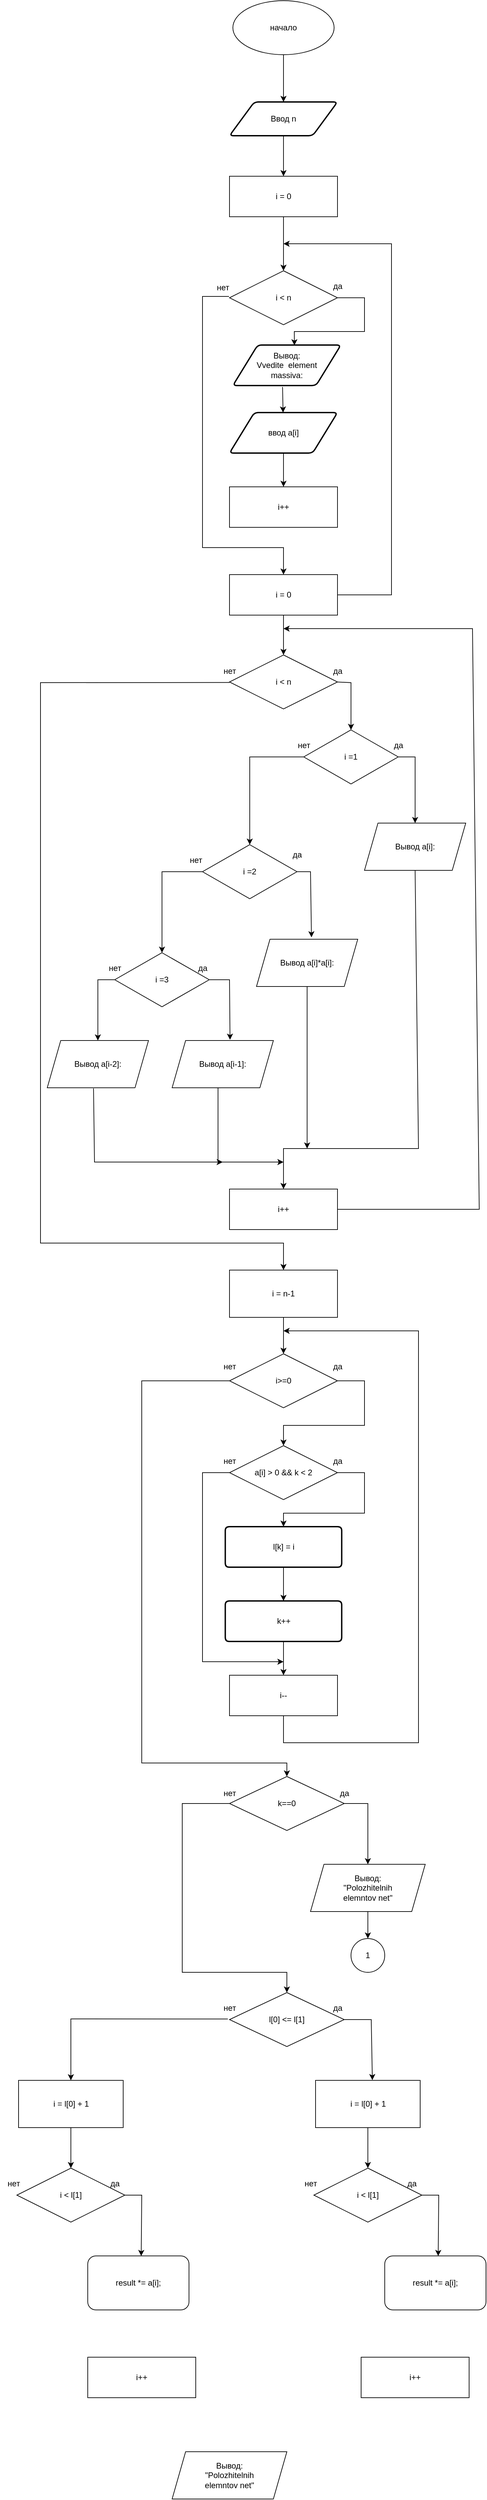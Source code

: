 <mxfile version="22.1.0" type="device">
  <diagram id="C5RBs43oDa-KdzZeNtuy" name="Page-1">
    <mxGraphModel dx="1768" dy="987" grid="1" gridSize="10" guides="1" tooltips="1" connect="1" arrows="1" fold="1" page="1" pageScale="1" pageWidth="827" pageHeight="1169" math="0" shadow="0">
      <root>
        <mxCell id="WIyWlLk6GJQsqaUBKTNV-0" />
        <mxCell id="WIyWlLk6GJQsqaUBKTNV-1" parent="WIyWlLk6GJQsqaUBKTNV-0" />
        <mxCell id="pxlLCnAI9FmewG_nOhKw-0" value="начало" style="ellipse;whiteSpace=wrap;html=1;" parent="WIyWlLk6GJQsqaUBKTNV-1" vertex="1">
          <mxGeometry x="285" y="200" width="150" height="80" as="geometry" />
        </mxCell>
        <mxCell id="pxlLCnAI9FmewG_nOhKw-11" value="i &amp;lt; n" style="rhombus;whiteSpace=wrap;html=1;" parent="WIyWlLk6GJQsqaUBKTNV-1" vertex="1">
          <mxGeometry x="280" y="600" width="160" height="80" as="geometry" />
        </mxCell>
        <mxCell id="pxlLCnAI9FmewG_nOhKw-12" value="Вывод:&lt;br&gt;Vvedite&amp;nbsp; element &lt;br&gt;massiva:" style="shape=parallelogram;html=1;strokeWidth=2;perimeter=parallelogramPerimeter;whiteSpace=wrap;rounded=1;arcSize=12;size=0.23;" parent="WIyWlLk6GJQsqaUBKTNV-1" vertex="1">
          <mxGeometry x="285" y="710" width="160" height="60" as="geometry" />
        </mxCell>
        <mxCell id="pxlLCnAI9FmewG_nOhKw-13" value="ввод a[i]" style="shape=parallelogram;html=1;strokeWidth=2;perimeter=parallelogramPerimeter;whiteSpace=wrap;rounded=1;arcSize=12;size=0.23;" parent="WIyWlLk6GJQsqaUBKTNV-1" vertex="1">
          <mxGeometry x="280" y="810" width="160" height="60" as="geometry" />
        </mxCell>
        <mxCell id="pxlLCnAI9FmewG_nOhKw-14" value="i++" style="rounded=0;whiteSpace=wrap;html=1;" parent="WIyWlLk6GJQsqaUBKTNV-1" vertex="1">
          <mxGeometry x="280" y="920" width="160" height="60" as="geometry" />
        </mxCell>
        <mxCell id="pxlLCnAI9FmewG_nOhKw-15" value="" style="endArrow=classic;html=1;rounded=0;exitX=1;exitY=0.5;exitDx=0;exitDy=0;entryX=0.57;entryY=0.008;entryDx=0;entryDy=0;entryPerimeter=0;" parent="WIyWlLk6GJQsqaUBKTNV-1" source="pxlLCnAI9FmewG_nOhKw-11" target="pxlLCnAI9FmewG_nOhKw-12" edge="1">
          <mxGeometry width="50" height="50" relative="1" as="geometry">
            <mxPoint x="380" y="720" as="sourcePoint" />
            <mxPoint x="430" y="670" as="targetPoint" />
            <Array as="points">
              <mxPoint x="480" y="640" />
              <mxPoint x="480" y="690" />
              <mxPoint x="376" y="690" />
            </Array>
          </mxGeometry>
        </mxCell>
        <mxCell id="pxlLCnAI9FmewG_nOhKw-16" value="нет" style="text;html=1;align=center;verticalAlign=middle;resizable=0;points=[];autosize=1;strokeColor=none;fillColor=none;" parent="WIyWlLk6GJQsqaUBKTNV-1" vertex="1">
          <mxGeometry x="250" y="610" width="40" height="30" as="geometry" />
        </mxCell>
        <mxCell id="pxlLCnAI9FmewG_nOhKw-17" value="да" style="text;html=1;align=center;verticalAlign=middle;resizable=0;points=[];autosize=1;strokeColor=none;fillColor=none;" parent="WIyWlLk6GJQsqaUBKTNV-1" vertex="1">
          <mxGeometry x="420" y="608" width="40" height="30" as="geometry" />
        </mxCell>
        <mxCell id="pxlLCnAI9FmewG_nOhKw-18" value="" style="endArrow=classic;html=1;rounded=0;exitX=0.46;exitY=1.036;exitDx=0;exitDy=0;exitPerimeter=0;" parent="WIyWlLk6GJQsqaUBKTNV-1" source="pxlLCnAI9FmewG_nOhKw-12" target="pxlLCnAI9FmewG_nOhKw-13" edge="1">
          <mxGeometry width="50" height="50" relative="1" as="geometry">
            <mxPoint x="380" y="800" as="sourcePoint" />
            <mxPoint x="430" y="750" as="targetPoint" />
          </mxGeometry>
        </mxCell>
        <mxCell id="pxlLCnAI9FmewG_nOhKw-19" value="" style="endArrow=classic;html=1;rounded=0;exitX=0.5;exitY=1;exitDx=0;exitDy=0;" parent="WIyWlLk6GJQsqaUBKTNV-1" source="pxlLCnAI9FmewG_nOhKw-13" target="pxlLCnAI9FmewG_nOhKw-14" edge="1">
          <mxGeometry width="50" height="50" relative="1" as="geometry">
            <mxPoint x="380" y="800" as="sourcePoint" />
            <mxPoint x="430" y="750" as="targetPoint" />
          </mxGeometry>
        </mxCell>
        <mxCell id="pxlLCnAI9FmewG_nOhKw-22" value="Ввод n" style="shape=parallelogram;html=1;strokeWidth=2;perimeter=parallelogramPerimeter;whiteSpace=wrap;rounded=1;arcSize=12;size=0.23;" parent="WIyWlLk6GJQsqaUBKTNV-1" vertex="1">
          <mxGeometry x="280" y="350" width="160" height="50" as="geometry" />
        </mxCell>
        <mxCell id="pxlLCnAI9FmewG_nOhKw-23" value="" style="endArrow=classic;html=1;rounded=0;exitX=0.5;exitY=1;exitDx=0;exitDy=0;entryX=0.5;entryY=0;entryDx=0;entryDy=0;" parent="WIyWlLk6GJQsqaUBKTNV-1" source="pxlLCnAI9FmewG_nOhKw-0" target="pxlLCnAI9FmewG_nOhKw-22" edge="1">
          <mxGeometry width="50" height="50" relative="1" as="geometry">
            <mxPoint x="340" y="280" as="sourcePoint" />
            <mxPoint x="355" y="350" as="targetPoint" />
          </mxGeometry>
        </mxCell>
        <mxCell id="pxlLCnAI9FmewG_nOhKw-24" value="i = 0" style="rounded=0;whiteSpace=wrap;html=1;" parent="WIyWlLk6GJQsqaUBKTNV-1" vertex="1">
          <mxGeometry x="280" y="460" width="160" height="60" as="geometry" />
        </mxCell>
        <mxCell id="pxlLCnAI9FmewG_nOhKw-25" value="" style="endArrow=classic;html=1;rounded=0;exitX=0.5;exitY=1;exitDx=0;exitDy=0;entryX=0.5;entryY=0;entryDx=0;entryDy=0;" parent="WIyWlLk6GJQsqaUBKTNV-1" source="pxlLCnAI9FmewG_nOhKw-24" target="pxlLCnAI9FmewG_nOhKw-11" edge="1">
          <mxGeometry width="50" height="50" relative="1" as="geometry">
            <mxPoint x="340" y="680" as="sourcePoint" />
            <mxPoint x="390" y="630" as="targetPoint" />
          </mxGeometry>
        </mxCell>
        <mxCell id="pxlLCnAI9FmewG_nOhKw-27" value="" style="endArrow=classic;html=1;rounded=0;exitX=0.5;exitY=1;exitDx=0;exitDy=0;entryX=0.5;entryY=0;entryDx=0;entryDy=0;" parent="WIyWlLk6GJQsqaUBKTNV-1" source="pxlLCnAI9FmewG_nOhKw-22" target="pxlLCnAI9FmewG_nOhKw-24" edge="1">
          <mxGeometry width="50" height="50" relative="1" as="geometry">
            <mxPoint x="400" y="660" as="sourcePoint" />
            <mxPoint x="450" y="610" as="targetPoint" />
          </mxGeometry>
        </mxCell>
        <mxCell id="pxlLCnAI9FmewG_nOhKw-29" value="i = 0" style="rounded=0;whiteSpace=wrap;html=1;" parent="WIyWlLk6GJQsqaUBKTNV-1" vertex="1">
          <mxGeometry x="280" y="1050" width="160" height="60" as="geometry" />
        </mxCell>
        <mxCell id="pxlLCnAI9FmewG_nOhKw-30" value="" style="endArrow=classic;html=1;rounded=0;exitX=0.732;exitY=0.933;exitDx=0;exitDy=0;exitPerimeter=0;entryX=0.5;entryY=0;entryDx=0;entryDy=0;" parent="WIyWlLk6GJQsqaUBKTNV-1" source="pxlLCnAI9FmewG_nOhKw-16" target="pxlLCnAI9FmewG_nOhKw-29" edge="1">
          <mxGeometry width="50" height="50" relative="1" as="geometry">
            <mxPoint x="370" y="880" as="sourcePoint" />
            <mxPoint x="420" y="830" as="targetPoint" />
            <Array as="points">
              <mxPoint x="240" y="638" />
              <mxPoint x="240" y="1010" />
              <mxPoint x="360" y="1010" />
            </Array>
          </mxGeometry>
        </mxCell>
        <mxCell id="pxlLCnAI9FmewG_nOhKw-31" value="i &amp;lt; n" style="rhombus;whiteSpace=wrap;html=1;" parent="WIyWlLk6GJQsqaUBKTNV-1" vertex="1">
          <mxGeometry x="280" y="1169" width="160" height="80" as="geometry" />
        </mxCell>
        <mxCell id="pxlLCnAI9FmewG_nOhKw-32" value="" style="endArrow=classic;html=1;rounded=0;exitX=0.5;exitY=1;exitDx=0;exitDy=0;" parent="WIyWlLk6GJQsqaUBKTNV-1" source="pxlLCnAI9FmewG_nOhKw-29" target="pxlLCnAI9FmewG_nOhKw-31" edge="1">
          <mxGeometry width="50" height="50" relative="1" as="geometry">
            <mxPoint x="370" y="960" as="sourcePoint" />
            <mxPoint x="420" y="910" as="targetPoint" />
          </mxGeometry>
        </mxCell>
        <mxCell id="pxlLCnAI9FmewG_nOhKw-33" value="да" style="text;html=1;align=center;verticalAlign=middle;resizable=0;points=[];autosize=1;strokeColor=none;fillColor=none;" parent="WIyWlLk6GJQsqaUBKTNV-1" vertex="1">
          <mxGeometry x="420" y="1178" width="40" height="30" as="geometry" />
        </mxCell>
        <mxCell id="pxlLCnAI9FmewG_nOhKw-34" value="нет" style="text;html=1;align=center;verticalAlign=middle;resizable=0;points=[];autosize=1;strokeColor=none;fillColor=none;" parent="WIyWlLk6GJQsqaUBKTNV-1" vertex="1">
          <mxGeometry x="260" y="1178" width="40" height="30" as="geometry" />
        </mxCell>
        <mxCell id="pxlLCnAI9FmewG_nOhKw-39" value="i++" style="rounded=0;whiteSpace=wrap;html=1;" parent="WIyWlLk6GJQsqaUBKTNV-1" vertex="1">
          <mxGeometry x="280" y="1960" width="160" height="60" as="geometry" />
        </mxCell>
        <mxCell id="pxlLCnAI9FmewG_nOhKw-41" value="i = n-1" style="rounded=0;whiteSpace=wrap;html=1;" parent="WIyWlLk6GJQsqaUBKTNV-1" vertex="1">
          <mxGeometry x="280" y="2080" width="160" height="70" as="geometry" />
        </mxCell>
        <mxCell id="pxlLCnAI9FmewG_nOhKw-42" value="" style="endArrow=classic;html=1;rounded=0;exitX=0.5;exitY=1.058;exitDx=0;exitDy=0;exitPerimeter=0;entryX=0.5;entryY=0;entryDx=0;entryDy=0;" parent="WIyWlLk6GJQsqaUBKTNV-1" source="pxlLCnAI9FmewG_nOhKw-34" target="pxlLCnAI9FmewG_nOhKw-41" edge="1">
          <mxGeometry width="50" height="50" relative="1" as="geometry">
            <mxPoint x="460" y="1460" as="sourcePoint" />
            <mxPoint x="510" y="1410" as="targetPoint" />
            <Array as="points">
              <mxPoint y="1210" />
              <mxPoint y="2040" />
              <mxPoint x="360" y="2040" />
            </Array>
          </mxGeometry>
        </mxCell>
        <mxCell id="pxlLCnAI9FmewG_nOhKw-43" value="i&amp;gt;=0" style="rhombus;whiteSpace=wrap;html=1;" parent="WIyWlLk6GJQsqaUBKTNV-1" vertex="1">
          <mxGeometry x="280" y="2204" width="160" height="80" as="geometry" />
        </mxCell>
        <mxCell id="pxlLCnAI9FmewG_nOhKw-44" value="да" style="text;html=1;align=center;verticalAlign=middle;resizable=0;points=[];autosize=1;strokeColor=none;fillColor=none;" parent="WIyWlLk6GJQsqaUBKTNV-1" vertex="1">
          <mxGeometry x="420" y="2208" width="40" height="30" as="geometry" />
        </mxCell>
        <mxCell id="pxlLCnAI9FmewG_nOhKw-45" value="нет&lt;br&gt;" style="text;html=1;align=center;verticalAlign=middle;resizable=0;points=[];autosize=1;strokeColor=none;fillColor=none;" parent="WIyWlLk6GJQsqaUBKTNV-1" vertex="1">
          <mxGeometry x="260" y="2208" width="40" height="30" as="geometry" />
        </mxCell>
        <mxCell id="pxlLCnAI9FmewG_nOhKw-46" value="" style="endArrow=classic;html=1;rounded=0;exitX=0.5;exitY=1;exitDx=0;exitDy=0;entryX=0.5;entryY=0;entryDx=0;entryDy=0;" parent="WIyWlLk6GJQsqaUBKTNV-1" source="pxlLCnAI9FmewG_nOhKw-41" target="pxlLCnAI9FmewG_nOhKw-43" edge="1">
          <mxGeometry width="50" height="50" relative="1" as="geometry">
            <mxPoint x="460" y="2080" as="sourcePoint" />
            <mxPoint x="510" y="2030" as="targetPoint" />
          </mxGeometry>
        </mxCell>
        <mxCell id="pxlLCnAI9FmewG_nOhKw-47" value="a[i] &amp;gt; 0 &amp;amp;&amp;amp; k &amp;lt; 2" style="rhombus;whiteSpace=wrap;html=1;" parent="WIyWlLk6GJQsqaUBKTNV-1" vertex="1">
          <mxGeometry x="280" y="2340" width="160" height="80" as="geometry" />
        </mxCell>
        <mxCell id="pxlLCnAI9FmewG_nOhKw-48" value="" style="endArrow=classic;html=1;rounded=0;exitX=1;exitY=0.5;exitDx=0;exitDy=0;entryX=0.5;entryY=0;entryDx=0;entryDy=0;" parent="WIyWlLk6GJQsqaUBKTNV-1" source="pxlLCnAI9FmewG_nOhKw-43" target="pxlLCnAI9FmewG_nOhKw-47" edge="1">
          <mxGeometry width="50" height="50" relative="1" as="geometry">
            <mxPoint x="460" y="2200" as="sourcePoint" />
            <mxPoint x="510" y="2150" as="targetPoint" />
            <Array as="points">
              <mxPoint x="480" y="2244" />
              <mxPoint x="480" y="2310" />
              <mxPoint x="360" y="2310" />
            </Array>
          </mxGeometry>
        </mxCell>
        <mxCell id="pxlLCnAI9FmewG_nOhKw-49" value="да" style="text;html=1;align=center;verticalAlign=middle;resizable=0;points=[];autosize=1;strokeColor=none;fillColor=none;" parent="WIyWlLk6GJQsqaUBKTNV-1" vertex="1">
          <mxGeometry x="420" y="2348" width="40" height="30" as="geometry" />
        </mxCell>
        <mxCell id="pxlLCnAI9FmewG_nOhKw-50" value="нет" style="text;html=1;align=center;verticalAlign=middle;resizable=0;points=[];autosize=1;strokeColor=none;fillColor=none;" parent="WIyWlLk6GJQsqaUBKTNV-1" vertex="1">
          <mxGeometry x="260" y="2348" width="40" height="30" as="geometry" />
        </mxCell>
        <mxCell id="pxlLCnAI9FmewG_nOhKw-51" value="l[k] = i" style="shape=parallelogram;html=1;strokeWidth=2;perimeter=parallelogramPerimeter;whiteSpace=wrap;rounded=1;arcSize=12;size=0;" parent="WIyWlLk6GJQsqaUBKTNV-1" vertex="1">
          <mxGeometry x="273.75" y="2460" width="172.5" height="60" as="geometry" />
        </mxCell>
        <mxCell id="pxlLCnAI9FmewG_nOhKw-52" value="k++" style="shape=parallelogram;html=1;strokeWidth=2;perimeter=parallelogramPerimeter;whiteSpace=wrap;rounded=1;arcSize=12;size=0;" parent="WIyWlLk6GJQsqaUBKTNV-1" vertex="1">
          <mxGeometry x="273.75" y="2570" width="172.5" height="60" as="geometry" />
        </mxCell>
        <mxCell id="pxlLCnAI9FmewG_nOhKw-53" value="i--" style="rounded=0;whiteSpace=wrap;html=1;" parent="WIyWlLk6GJQsqaUBKTNV-1" vertex="1">
          <mxGeometry x="280" y="2680" width="160" height="60" as="geometry" />
        </mxCell>
        <mxCell id="pxlLCnAI9FmewG_nOhKw-54" value="" style="endArrow=classic;html=1;rounded=0;exitX=1;exitY=0.5;exitDx=0;exitDy=0;entryX=0.5;entryY=0;entryDx=0;entryDy=0;" parent="WIyWlLk6GJQsqaUBKTNV-1" source="pxlLCnAI9FmewG_nOhKw-47" target="pxlLCnAI9FmewG_nOhKw-51" edge="1">
          <mxGeometry width="50" height="50" relative="1" as="geometry">
            <mxPoint x="370" y="2640" as="sourcePoint" />
            <mxPoint x="420" y="2590" as="targetPoint" />
            <Array as="points">
              <mxPoint x="480" y="2380" />
              <mxPoint x="480" y="2440" />
              <mxPoint x="360" y="2440" />
            </Array>
          </mxGeometry>
        </mxCell>
        <mxCell id="pxlLCnAI9FmewG_nOhKw-55" value="" style="endArrow=classic;html=1;rounded=0;exitX=0.5;exitY=1;exitDx=0;exitDy=0;entryX=0.5;entryY=0;entryDx=0;entryDy=0;" parent="WIyWlLk6GJQsqaUBKTNV-1" source="pxlLCnAI9FmewG_nOhKw-51" target="pxlLCnAI9FmewG_nOhKw-52" edge="1">
          <mxGeometry width="50" height="50" relative="1" as="geometry">
            <mxPoint x="370" y="2640" as="sourcePoint" />
            <mxPoint x="420" y="2590" as="targetPoint" />
          </mxGeometry>
        </mxCell>
        <mxCell id="pxlLCnAI9FmewG_nOhKw-57" value="" style="endArrow=classic;html=1;rounded=0;exitX=0.5;exitY=1;exitDx=0;exitDy=0;entryX=0.5;entryY=0;entryDx=0;entryDy=0;" parent="WIyWlLk6GJQsqaUBKTNV-1" source="pxlLCnAI9FmewG_nOhKw-52" target="pxlLCnAI9FmewG_nOhKw-53" edge="1">
          <mxGeometry width="50" height="50" relative="1" as="geometry">
            <mxPoint x="370" y="2640" as="sourcePoint" />
            <mxPoint x="420" y="2590" as="targetPoint" />
          </mxGeometry>
        </mxCell>
        <mxCell id="pxlLCnAI9FmewG_nOhKw-59" value="" style="endArrow=classic;html=1;rounded=0;exitX=0;exitY=0.5;exitDx=0;exitDy=0;" parent="WIyWlLk6GJQsqaUBKTNV-1" source="pxlLCnAI9FmewG_nOhKw-47" edge="1">
          <mxGeometry width="50" height="50" relative="1" as="geometry">
            <mxPoint x="370" y="2520" as="sourcePoint" />
            <mxPoint x="360" y="2660" as="targetPoint" />
            <Array as="points">
              <mxPoint x="240" y="2380" />
              <mxPoint x="240" y="2660" />
            </Array>
          </mxGeometry>
        </mxCell>
        <mxCell id="JkzRp7M2lYhKUibX4NLN-0" value="i =1" style="rhombus;whiteSpace=wrap;html=1;" vertex="1" parent="WIyWlLk6GJQsqaUBKTNV-1">
          <mxGeometry x="390" y="1280" width="140" height="80" as="geometry" />
        </mxCell>
        <mxCell id="JkzRp7M2lYhKUibX4NLN-1" value="i =2" style="rhombus;whiteSpace=wrap;html=1;" vertex="1" parent="WIyWlLk6GJQsqaUBKTNV-1">
          <mxGeometry x="240" y="1450" width="140" height="80" as="geometry" />
        </mxCell>
        <mxCell id="JkzRp7M2lYhKUibX4NLN-2" value="i =3" style="rhombus;whiteSpace=wrap;html=1;" vertex="1" parent="WIyWlLk6GJQsqaUBKTNV-1">
          <mxGeometry x="110" y="1610" width="140" height="80" as="geometry" />
        </mxCell>
        <mxCell id="JkzRp7M2lYhKUibX4NLN-3" value="" style="endArrow=classic;html=1;rounded=0;exitX=0.467;exitY=1.033;exitDx=0;exitDy=0;exitPerimeter=0;" edge="1" parent="WIyWlLk6GJQsqaUBKTNV-1" source="pxlLCnAI9FmewG_nOhKw-33" target="JkzRp7M2lYhKUibX4NLN-0">
          <mxGeometry width="50" height="50" relative="1" as="geometry">
            <mxPoint x="400" y="1660" as="sourcePoint" />
            <mxPoint x="450" y="1610" as="targetPoint" />
            <Array as="points">
              <mxPoint x="460" y="1210" />
            </Array>
          </mxGeometry>
        </mxCell>
        <mxCell id="JkzRp7M2lYhKUibX4NLN-4" value="да" style="text;html=1;align=center;verticalAlign=middle;resizable=0;points=[];autosize=1;strokeColor=none;fillColor=none;" vertex="1" parent="WIyWlLk6GJQsqaUBKTNV-1">
          <mxGeometry x="510" y="1288" width="40" height="30" as="geometry" />
        </mxCell>
        <mxCell id="JkzRp7M2lYhKUibX4NLN-5" value="нет" style="text;html=1;align=center;verticalAlign=middle;resizable=0;points=[];autosize=1;strokeColor=none;fillColor=none;" vertex="1" parent="WIyWlLk6GJQsqaUBKTNV-1">
          <mxGeometry x="370" y="1288" width="40" height="30" as="geometry" />
        </mxCell>
        <mxCell id="JkzRp7M2lYhKUibX4NLN-6" value="да" style="text;html=1;align=center;verticalAlign=middle;resizable=0;points=[];autosize=1;strokeColor=none;fillColor=none;" vertex="1" parent="WIyWlLk6GJQsqaUBKTNV-1">
          <mxGeometry x="360" y="1450" width="40" height="30" as="geometry" />
        </mxCell>
        <mxCell id="JkzRp7M2lYhKUibX4NLN-8" value="нет" style="text;html=1;align=center;verticalAlign=middle;resizable=0;points=[];autosize=1;strokeColor=none;fillColor=none;" vertex="1" parent="WIyWlLk6GJQsqaUBKTNV-1">
          <mxGeometry x="210" y="1458" width="40" height="30" as="geometry" />
        </mxCell>
        <mxCell id="JkzRp7M2lYhKUibX4NLN-9" value="да" style="text;html=1;align=center;verticalAlign=middle;resizable=0;points=[];autosize=1;strokeColor=none;fillColor=none;" vertex="1" parent="WIyWlLk6GJQsqaUBKTNV-1">
          <mxGeometry x="220" y="1618" width="40" height="30" as="geometry" />
        </mxCell>
        <mxCell id="JkzRp7M2lYhKUibX4NLN-10" value="нет" style="text;html=1;align=center;verticalAlign=middle;resizable=0;points=[];autosize=1;strokeColor=none;fillColor=none;" vertex="1" parent="WIyWlLk6GJQsqaUBKTNV-1">
          <mxGeometry x="90" y="1618" width="40" height="30" as="geometry" />
        </mxCell>
        <mxCell id="JkzRp7M2lYhKUibX4NLN-11" value="Вывод a[i]:" style="shape=parallelogram;perimeter=parallelogramPerimeter;whiteSpace=wrap;html=1;fixedSize=1;" vertex="1" parent="WIyWlLk6GJQsqaUBKTNV-1">
          <mxGeometry x="480" y="1418" width="150" height="70" as="geometry" />
        </mxCell>
        <mxCell id="JkzRp7M2lYhKUibX4NLN-12" value="" style="endArrow=classic;html=1;rounded=0;exitX=1;exitY=0.5;exitDx=0;exitDy=0;entryX=0.5;entryY=0;entryDx=0;entryDy=0;" edge="1" parent="WIyWlLk6GJQsqaUBKTNV-1" source="JkzRp7M2lYhKUibX4NLN-0" target="JkzRp7M2lYhKUibX4NLN-11">
          <mxGeometry width="50" height="50" relative="1" as="geometry">
            <mxPoint x="360" y="1610" as="sourcePoint" />
            <mxPoint x="410" y="1560" as="targetPoint" />
            <Array as="points">
              <mxPoint x="555" y="1320" />
            </Array>
          </mxGeometry>
        </mxCell>
        <mxCell id="JkzRp7M2lYhKUibX4NLN-13" value="" style="endArrow=classic;html=1;rounded=0;entryX=0.5;entryY=0;entryDx=0;entryDy=0;" edge="1" parent="WIyWlLk6GJQsqaUBKTNV-1" source="JkzRp7M2lYhKUibX4NLN-0" target="JkzRp7M2lYhKUibX4NLN-1">
          <mxGeometry width="50" height="50" relative="1" as="geometry">
            <mxPoint x="360" y="1610" as="sourcePoint" />
            <mxPoint x="410" y="1560" as="targetPoint" />
            <Array as="points">
              <mxPoint x="310" y="1320" />
            </Array>
          </mxGeometry>
        </mxCell>
        <mxCell id="JkzRp7M2lYhKUibX4NLN-14" value="Вывод a[i]*a[i]:" style="shape=parallelogram;perimeter=parallelogramPerimeter;whiteSpace=wrap;html=1;fixedSize=1;" vertex="1" parent="WIyWlLk6GJQsqaUBKTNV-1">
          <mxGeometry x="320" y="1590" width="150" height="70" as="geometry" />
        </mxCell>
        <mxCell id="JkzRp7M2lYhKUibX4NLN-15" value="" style="endArrow=classic;html=1;rounded=0;exitX=1;exitY=0.5;exitDx=0;exitDy=0;entryX=0.543;entryY=-0.04;entryDx=0;entryDy=0;entryPerimeter=0;" edge="1" parent="WIyWlLk6GJQsqaUBKTNV-1" source="JkzRp7M2lYhKUibX4NLN-1" target="JkzRp7M2lYhKUibX4NLN-14">
          <mxGeometry width="50" height="50" relative="1" as="geometry">
            <mxPoint x="390" y="1680" as="sourcePoint" />
            <mxPoint x="412" y="1589" as="targetPoint" />
            <Array as="points">
              <mxPoint x="400" y="1490" />
            </Array>
          </mxGeometry>
        </mxCell>
        <mxCell id="JkzRp7M2lYhKUibX4NLN-16" value="" style="endArrow=classic;html=1;rounded=0;exitX=0.5;exitY=1;exitDx=0;exitDy=0;entryX=0.5;entryY=0;entryDx=0;entryDy=0;" edge="1" parent="WIyWlLk6GJQsqaUBKTNV-1" source="JkzRp7M2lYhKUibX4NLN-11" target="pxlLCnAI9FmewG_nOhKw-39">
          <mxGeometry width="50" height="50" relative="1" as="geometry">
            <mxPoint x="460" y="1680" as="sourcePoint" />
            <mxPoint x="510" y="1630" as="targetPoint" />
            <Array as="points">
              <mxPoint x="560" y="1900" />
              <mxPoint x="360" y="1900" />
            </Array>
          </mxGeometry>
        </mxCell>
        <mxCell id="JkzRp7M2lYhKUibX4NLN-17" value="" style="endArrow=classic;html=1;rounded=0;exitX=0.5;exitY=1;exitDx=0;exitDy=0;" edge="1" parent="WIyWlLk6GJQsqaUBKTNV-1" source="JkzRp7M2lYhKUibX4NLN-14">
          <mxGeometry width="50" height="50" relative="1" as="geometry">
            <mxPoint x="390" y="1730" as="sourcePoint" />
            <mxPoint x="395" y="1900" as="targetPoint" />
          </mxGeometry>
        </mxCell>
        <mxCell id="JkzRp7M2lYhKUibX4NLN-18" value="" style="endArrow=classic;html=1;rounded=0;exitX=1;exitY=0.5;exitDx=0;exitDy=0;" edge="1" parent="WIyWlLk6GJQsqaUBKTNV-1" source="pxlLCnAI9FmewG_nOhKw-29">
          <mxGeometry width="50" height="50" relative="1" as="geometry">
            <mxPoint x="380" y="1040" as="sourcePoint" />
            <mxPoint x="360" y="560" as="targetPoint" />
            <Array as="points">
              <mxPoint x="520" y="1080" />
              <mxPoint x="520" y="560" />
            </Array>
          </mxGeometry>
        </mxCell>
        <mxCell id="JkzRp7M2lYhKUibX4NLN-19" value="" style="endArrow=classic;html=1;rounded=0;exitX=1;exitY=0.5;exitDx=0;exitDy=0;" edge="1" parent="WIyWlLk6GJQsqaUBKTNV-1" source="pxlLCnAI9FmewG_nOhKw-39">
          <mxGeometry width="50" height="50" relative="1" as="geometry">
            <mxPoint x="300" y="1560" as="sourcePoint" />
            <mxPoint x="360" y="1130" as="targetPoint" />
            <Array as="points">
              <mxPoint x="650" y="1990" />
              <mxPoint x="640" y="1130" />
            </Array>
          </mxGeometry>
        </mxCell>
        <mxCell id="JkzRp7M2lYhKUibX4NLN-20" value="" style="endArrow=classic;html=1;rounded=0;exitX=0;exitY=0.5;exitDx=0;exitDy=0;" edge="1" parent="WIyWlLk6GJQsqaUBKTNV-1" source="JkzRp7M2lYhKUibX4NLN-1" target="JkzRp7M2lYhKUibX4NLN-2">
          <mxGeometry width="50" height="50" relative="1" as="geometry">
            <mxPoint x="340" y="1720" as="sourcePoint" />
            <mxPoint x="390" y="1670" as="targetPoint" />
            <Array as="points">
              <mxPoint x="180" y="1490" />
            </Array>
          </mxGeometry>
        </mxCell>
        <mxCell id="JkzRp7M2lYhKUibX4NLN-21" value="" style="endArrow=classic;html=1;rounded=0;exitX=1;exitY=0.5;exitDx=0;exitDy=0;entryX=0.572;entryY=-0.016;entryDx=0;entryDy=0;entryPerimeter=0;" edge="1" parent="WIyWlLk6GJQsqaUBKTNV-1" source="JkzRp7M2lYhKUibX4NLN-2" target="JkzRp7M2lYhKUibX4NLN-22">
          <mxGeometry width="50" height="50" relative="1" as="geometry">
            <mxPoint x="340" y="1780" as="sourcePoint" />
            <mxPoint x="260" y="1700" as="targetPoint" />
            <Array as="points">
              <mxPoint x="280" y="1650" />
            </Array>
          </mxGeometry>
        </mxCell>
        <mxCell id="JkzRp7M2lYhKUibX4NLN-22" value="Вывод a[i-1]:" style="shape=parallelogram;perimeter=parallelogramPerimeter;whiteSpace=wrap;html=1;fixedSize=1;" vertex="1" parent="WIyWlLk6GJQsqaUBKTNV-1">
          <mxGeometry x="195" y="1740" width="150" height="70" as="geometry" />
        </mxCell>
        <mxCell id="JkzRp7M2lYhKUibX4NLN-23" value="Вывод a[i-2]:" style="shape=parallelogram;perimeter=parallelogramPerimeter;whiteSpace=wrap;html=1;fixedSize=1;" vertex="1" parent="WIyWlLk6GJQsqaUBKTNV-1">
          <mxGeometry x="10" y="1740" width="150" height="70" as="geometry" />
        </mxCell>
        <mxCell id="JkzRp7M2lYhKUibX4NLN-24" value="" style="endArrow=classic;html=1;rounded=0;entryX=0.5;entryY=0;entryDx=0;entryDy=0;exitX=0;exitY=0.5;exitDx=0;exitDy=0;" edge="1" parent="WIyWlLk6GJQsqaUBKTNV-1" source="JkzRp7M2lYhKUibX4NLN-2" target="JkzRp7M2lYhKUibX4NLN-23">
          <mxGeometry width="50" height="50" relative="1" as="geometry">
            <mxPoint x="85" y="1660" as="sourcePoint" />
            <mxPoint x="390" y="1730" as="targetPoint" />
            <Array as="points">
              <mxPoint x="85" y="1650" />
            </Array>
          </mxGeometry>
        </mxCell>
        <mxCell id="JkzRp7M2lYhKUibX4NLN-25" value="" style="endArrow=classic;html=1;rounded=0;" edge="1" parent="WIyWlLk6GJQsqaUBKTNV-1">
          <mxGeometry width="50" height="50" relative="1" as="geometry">
            <mxPoint x="263" y="1810" as="sourcePoint" />
            <mxPoint x="360" y="1920" as="targetPoint" />
            <Array as="points">
              <mxPoint x="263" y="1920" />
            </Array>
          </mxGeometry>
        </mxCell>
        <mxCell id="JkzRp7M2lYhKUibX4NLN-26" value="" style="endArrow=classic;html=1;rounded=0;exitX=0.457;exitY=1.014;exitDx=0;exitDy=0;exitPerimeter=0;" edge="1" parent="WIyWlLk6GJQsqaUBKTNV-1" source="JkzRp7M2lYhKUibX4NLN-23">
          <mxGeometry width="50" height="50" relative="1" as="geometry">
            <mxPoint x="170" y="1830" as="sourcePoint" />
            <mxPoint x="270" y="1920" as="targetPoint" />
            <Array as="points">
              <mxPoint x="80" y="1920" />
            </Array>
          </mxGeometry>
        </mxCell>
        <mxCell id="JkzRp7M2lYhKUibX4NLN-27" value="" style="endArrow=classic;html=1;rounded=0;exitX=0.5;exitY=1;exitDx=0;exitDy=0;" edge="1" parent="WIyWlLk6GJQsqaUBKTNV-1" source="pxlLCnAI9FmewG_nOhKw-53">
          <mxGeometry width="50" height="50" relative="1" as="geometry">
            <mxPoint x="310" y="2550" as="sourcePoint" />
            <mxPoint x="360" y="2170" as="targetPoint" />
            <Array as="points">
              <mxPoint x="360" y="2780" />
              <mxPoint x="560" y="2780" />
              <mxPoint x="560" y="2170" />
            </Array>
          </mxGeometry>
        </mxCell>
        <mxCell id="JkzRp7M2lYhKUibX4NLN-28" value="k==0" style="rhombus;whiteSpace=wrap;html=1;" vertex="1" parent="WIyWlLk6GJQsqaUBKTNV-1">
          <mxGeometry x="280" y="2830" width="170" height="80" as="geometry" />
        </mxCell>
        <mxCell id="JkzRp7M2lYhKUibX4NLN-29" value="" style="endArrow=classic;html=1;rounded=0;exitX=0;exitY=0.5;exitDx=0;exitDy=0;entryX=0.5;entryY=0;entryDx=0;entryDy=0;" edge="1" parent="WIyWlLk6GJQsqaUBKTNV-1" source="pxlLCnAI9FmewG_nOhKw-43" target="JkzRp7M2lYhKUibX4NLN-28">
          <mxGeometry width="50" height="50" relative="1" as="geometry">
            <mxPoint x="240" y="2480" as="sourcePoint" />
            <mxPoint x="290" y="2430" as="targetPoint" />
            <Array as="points">
              <mxPoint x="150" y="2244" />
              <mxPoint x="150" y="2810" />
              <mxPoint x="365" y="2810" />
            </Array>
          </mxGeometry>
        </mxCell>
        <mxCell id="JkzRp7M2lYhKUibX4NLN-30" value="да" style="text;html=1;align=center;verticalAlign=middle;resizable=0;points=[];autosize=1;strokeColor=none;fillColor=none;" vertex="1" parent="WIyWlLk6GJQsqaUBKTNV-1">
          <mxGeometry x="430" y="2840" width="40" height="30" as="geometry" />
        </mxCell>
        <mxCell id="JkzRp7M2lYhKUibX4NLN-31" value="нет" style="text;html=1;align=center;verticalAlign=middle;resizable=0;points=[];autosize=1;strokeColor=none;fillColor=none;" vertex="1" parent="WIyWlLk6GJQsqaUBKTNV-1">
          <mxGeometry x="260" y="2840" width="40" height="30" as="geometry" />
        </mxCell>
        <mxCell id="JkzRp7M2lYhKUibX4NLN-32" value="Вывод:&lt;br&gt;&quot;Polozhitelnih &lt;br&gt;elemntov net&quot;" style="shape=parallelogram;perimeter=parallelogramPerimeter;whiteSpace=wrap;html=1;fixedSize=1;" vertex="1" parent="WIyWlLk6GJQsqaUBKTNV-1">
          <mxGeometry x="400" y="2960" width="170" height="70" as="geometry" />
        </mxCell>
        <mxCell id="JkzRp7M2lYhKUibX4NLN-33" value="1" style="ellipse;whiteSpace=wrap;html=1;aspect=fixed;" vertex="1" parent="WIyWlLk6GJQsqaUBKTNV-1">
          <mxGeometry x="460" y="3070" width="50" height="50" as="geometry" />
        </mxCell>
        <mxCell id="JkzRp7M2lYhKUibX4NLN-34" value="" style="endArrow=classic;html=1;rounded=0;exitX=1;exitY=0.5;exitDx=0;exitDy=0;entryX=0.5;entryY=0;entryDx=0;entryDy=0;" edge="1" parent="WIyWlLk6GJQsqaUBKTNV-1" source="JkzRp7M2lYhKUibX4NLN-28" target="JkzRp7M2lYhKUibX4NLN-32">
          <mxGeometry width="50" height="50" relative="1" as="geometry">
            <mxPoint x="290" y="2950" as="sourcePoint" />
            <mxPoint x="340" y="2900" as="targetPoint" />
            <Array as="points">
              <mxPoint x="485" y="2870" />
            </Array>
          </mxGeometry>
        </mxCell>
        <mxCell id="JkzRp7M2lYhKUibX4NLN-35" value="" style="endArrow=classic;html=1;rounded=0;entryX=0.5;entryY=0;entryDx=0;entryDy=0;exitX=0.5;exitY=1;exitDx=0;exitDy=0;" edge="1" parent="WIyWlLk6GJQsqaUBKTNV-1" source="JkzRp7M2lYhKUibX4NLN-32" target="JkzRp7M2lYhKUibX4NLN-33">
          <mxGeometry width="50" height="50" relative="1" as="geometry">
            <mxPoint x="290" y="2950" as="sourcePoint" />
            <mxPoint x="340" y="2900" as="targetPoint" />
          </mxGeometry>
        </mxCell>
        <mxCell id="JkzRp7M2lYhKUibX4NLN-36" value="l[0] &amp;lt;= l[1]" style="rhombus;whiteSpace=wrap;html=1;" vertex="1" parent="WIyWlLk6GJQsqaUBKTNV-1">
          <mxGeometry x="280" y="3150" width="170" height="80" as="geometry" />
        </mxCell>
        <mxCell id="JkzRp7M2lYhKUibX4NLN-37" value="да" style="text;html=1;align=center;verticalAlign=middle;resizable=0;points=[];autosize=1;strokeColor=none;fillColor=none;" vertex="1" parent="WIyWlLk6GJQsqaUBKTNV-1">
          <mxGeometry x="420" y="3158" width="40" height="30" as="geometry" />
        </mxCell>
        <mxCell id="JkzRp7M2lYhKUibX4NLN-38" value="нет&lt;br&gt;" style="text;html=1;align=center;verticalAlign=middle;resizable=0;points=[];autosize=1;strokeColor=none;fillColor=none;" vertex="1" parent="WIyWlLk6GJQsqaUBKTNV-1">
          <mxGeometry x="260" y="3158" width="40" height="30" as="geometry" />
        </mxCell>
        <mxCell id="JkzRp7M2lYhKUibX4NLN-39" value="i = l[0] + 1" style="rounded=0;whiteSpace=wrap;html=1;" vertex="1" parent="WIyWlLk6GJQsqaUBKTNV-1">
          <mxGeometry x="407.5" y="3280" width="155" height="70" as="geometry" />
        </mxCell>
        <mxCell id="JkzRp7M2lYhKUibX4NLN-40" value="" style="endArrow=classic;html=1;rounded=0;exitX=1;exitY=0.5;exitDx=0;exitDy=0;entryX=0.543;entryY=-0.005;entryDx=0;entryDy=0;entryPerimeter=0;" edge="1" parent="WIyWlLk6GJQsqaUBKTNV-1" source="JkzRp7M2lYhKUibX4NLN-36" target="JkzRp7M2lYhKUibX4NLN-39">
          <mxGeometry width="50" height="50" relative="1" as="geometry">
            <mxPoint x="490" y="3330" as="sourcePoint" />
            <mxPoint x="490" y="3270" as="targetPoint" />
            <Array as="points">
              <mxPoint x="490" y="3190" />
            </Array>
          </mxGeometry>
        </mxCell>
        <mxCell id="JkzRp7M2lYhKUibX4NLN-41" value="" style="endArrow=classic;html=1;rounded=0;exitX=0;exitY=0.5;exitDx=0;exitDy=0;entryX=0.5;entryY=0;entryDx=0;entryDy=0;" edge="1" parent="WIyWlLk6GJQsqaUBKTNV-1" source="JkzRp7M2lYhKUibX4NLN-28" target="JkzRp7M2lYhKUibX4NLN-36">
          <mxGeometry width="50" height="50" relative="1" as="geometry">
            <mxPoint x="350" y="3190" as="sourcePoint" />
            <mxPoint x="400" y="3140" as="targetPoint" />
            <Array as="points">
              <mxPoint x="210" y="2870" />
              <mxPoint x="210" y="3120" />
              <mxPoint x="365" y="3120" />
            </Array>
          </mxGeometry>
        </mxCell>
        <mxCell id="JkzRp7M2lYhKUibX4NLN-42" value="i &lt; l[1]" style="rhombus;whiteSpace=wrap;html=1;" vertex="1" parent="WIyWlLk6GJQsqaUBKTNV-1">
          <mxGeometry x="405" y="3410" width="160" height="80" as="geometry" />
        </mxCell>
        <mxCell id="JkzRp7M2lYhKUibX4NLN-43" value="да" style="text;html=1;align=center;verticalAlign=middle;resizable=0;points=[];autosize=1;strokeColor=none;fillColor=none;" vertex="1" parent="WIyWlLk6GJQsqaUBKTNV-1">
          <mxGeometry x="530" y="3418" width="40" height="30" as="geometry" />
        </mxCell>
        <mxCell id="JkzRp7M2lYhKUibX4NLN-44" value="нет" style="text;html=1;align=center;verticalAlign=middle;resizable=0;points=[];autosize=1;strokeColor=none;fillColor=none;" vertex="1" parent="WIyWlLk6GJQsqaUBKTNV-1">
          <mxGeometry x="380" y="3418" width="40" height="30" as="geometry" />
        </mxCell>
        <mxCell id="JkzRp7M2lYhKUibX4NLN-45" value="" style="endArrow=classic;html=1;rounded=0;exitX=0.5;exitY=1;exitDx=0;exitDy=0;" edge="1" parent="WIyWlLk6GJQsqaUBKTNV-1" source="JkzRp7M2lYhKUibX4NLN-39" target="JkzRp7M2lYhKUibX4NLN-42">
          <mxGeometry width="50" height="50" relative="1" as="geometry">
            <mxPoint x="340" y="3430" as="sourcePoint" />
            <mxPoint x="390" y="3380" as="targetPoint" />
          </mxGeometry>
        </mxCell>
        <mxCell id="JkzRp7M2lYhKUibX4NLN-46" value="result *= a[i];" style="rounded=1;whiteSpace=wrap;html=1;" vertex="1" parent="WIyWlLk6GJQsqaUBKTNV-1">
          <mxGeometry x="510" y="3540" width="150" height="80" as="geometry" />
        </mxCell>
        <mxCell id="JkzRp7M2lYhKUibX4NLN-47" value="" style="endArrow=classic;html=1;rounded=0;exitX=1;exitY=0.5;exitDx=0;exitDy=0;entryX=0.528;entryY=0.002;entryDx=0;entryDy=0;entryPerimeter=0;" edge="1" parent="WIyWlLk6GJQsqaUBKTNV-1" source="JkzRp7M2lYhKUibX4NLN-42" target="JkzRp7M2lYhKUibX4NLN-46">
          <mxGeometry width="50" height="50" relative="1" as="geometry">
            <mxPoint x="350" y="3620" as="sourcePoint" />
            <mxPoint x="400" y="3570" as="targetPoint" />
            <Array as="points">
              <mxPoint x="590" y="3450" />
            </Array>
          </mxGeometry>
        </mxCell>
        <mxCell id="JkzRp7M2lYhKUibX4NLN-55" value="i = l[0] + 1" style="rounded=0;whiteSpace=wrap;html=1;" vertex="1" parent="WIyWlLk6GJQsqaUBKTNV-1">
          <mxGeometry x="-32.5" y="3280" width="155" height="70" as="geometry" />
        </mxCell>
        <mxCell id="JkzRp7M2lYhKUibX4NLN-56" value="i &lt; l[1]" style="rhombus;whiteSpace=wrap;html=1;" vertex="1" parent="WIyWlLk6GJQsqaUBKTNV-1">
          <mxGeometry x="-35" y="3410" width="160" height="80" as="geometry" />
        </mxCell>
        <mxCell id="JkzRp7M2lYhKUibX4NLN-57" value="да" style="text;html=1;align=center;verticalAlign=middle;resizable=0;points=[];autosize=1;strokeColor=none;fillColor=none;" vertex="1" parent="WIyWlLk6GJQsqaUBKTNV-1">
          <mxGeometry x="90" y="3418" width="40" height="30" as="geometry" />
        </mxCell>
        <mxCell id="JkzRp7M2lYhKUibX4NLN-58" value="" style="endArrow=classic;html=1;rounded=0;exitX=0.5;exitY=1;exitDx=0;exitDy=0;" edge="1" parent="WIyWlLk6GJQsqaUBKTNV-1" source="JkzRp7M2lYhKUibX4NLN-55" target="JkzRp7M2lYhKUibX4NLN-56">
          <mxGeometry width="50" height="50" relative="1" as="geometry">
            <mxPoint x="-100" y="3430" as="sourcePoint" />
            <mxPoint x="-50" y="3380" as="targetPoint" />
          </mxGeometry>
        </mxCell>
        <mxCell id="JkzRp7M2lYhKUibX4NLN-59" value="result *= a[i];" style="rounded=1;whiteSpace=wrap;html=1;" vertex="1" parent="WIyWlLk6GJQsqaUBKTNV-1">
          <mxGeometry x="70" y="3540" width="150" height="80" as="geometry" />
        </mxCell>
        <mxCell id="JkzRp7M2lYhKUibX4NLN-60" value="" style="endArrow=classic;html=1;rounded=0;exitX=1;exitY=0.5;exitDx=0;exitDy=0;entryX=0.528;entryY=0.002;entryDx=0;entryDy=0;entryPerimeter=0;" edge="1" parent="WIyWlLk6GJQsqaUBKTNV-1" source="JkzRp7M2lYhKUibX4NLN-56" target="JkzRp7M2lYhKUibX4NLN-59">
          <mxGeometry width="50" height="50" relative="1" as="geometry">
            <mxPoint x="-90" y="3620" as="sourcePoint" />
            <mxPoint x="-40" y="3570" as="targetPoint" />
            <Array as="points">
              <mxPoint x="150" y="3450" />
            </Array>
          </mxGeometry>
        </mxCell>
        <mxCell id="JkzRp7M2lYhKUibX4NLN-61" value="" style="endArrow=classic;html=1;rounded=0;exitX=0.439;exitY=1.037;exitDx=0;exitDy=0;exitPerimeter=0;entryX=0.5;entryY=0;entryDx=0;entryDy=0;" edge="1" parent="WIyWlLk6GJQsqaUBKTNV-1" source="JkzRp7M2lYhKUibX4NLN-38" target="JkzRp7M2lYhKUibX4NLN-55">
          <mxGeometry width="50" height="50" relative="1" as="geometry">
            <mxPoint x="260" y="3320" as="sourcePoint" />
            <mxPoint x="310" y="3270" as="targetPoint" />
            <Array as="points">
              <mxPoint x="45" y="3189" />
            </Array>
          </mxGeometry>
        </mxCell>
        <mxCell id="JkzRp7M2lYhKUibX4NLN-62" value="нет" style="text;html=1;align=center;verticalAlign=middle;resizable=0;points=[];autosize=1;strokeColor=none;fillColor=none;" vertex="1" parent="WIyWlLk6GJQsqaUBKTNV-1">
          <mxGeometry x="-60" y="3418" width="40" height="30" as="geometry" />
        </mxCell>
        <mxCell id="JkzRp7M2lYhKUibX4NLN-63" value="Вывод:&lt;br&gt;&quot;Polozhitelnih &lt;br&gt;elemntov net&quot;" style="shape=parallelogram;perimeter=parallelogramPerimeter;whiteSpace=wrap;html=1;fixedSize=1;" vertex="1" parent="WIyWlLk6GJQsqaUBKTNV-1">
          <mxGeometry x="195" y="3830" width="170" height="70" as="geometry" />
        </mxCell>
        <mxCell id="JkzRp7M2lYhKUibX4NLN-64" value="i++" style="rounded=0;whiteSpace=wrap;html=1;" vertex="1" parent="WIyWlLk6GJQsqaUBKTNV-1">
          <mxGeometry x="70" y="3690" width="160" height="60" as="geometry" />
        </mxCell>
        <mxCell id="JkzRp7M2lYhKUibX4NLN-65" value="i++" style="rounded=0;whiteSpace=wrap;html=1;" vertex="1" parent="WIyWlLk6GJQsqaUBKTNV-1">
          <mxGeometry x="475" y="3690" width="160" height="60" as="geometry" />
        </mxCell>
      </root>
    </mxGraphModel>
  </diagram>
</mxfile>

